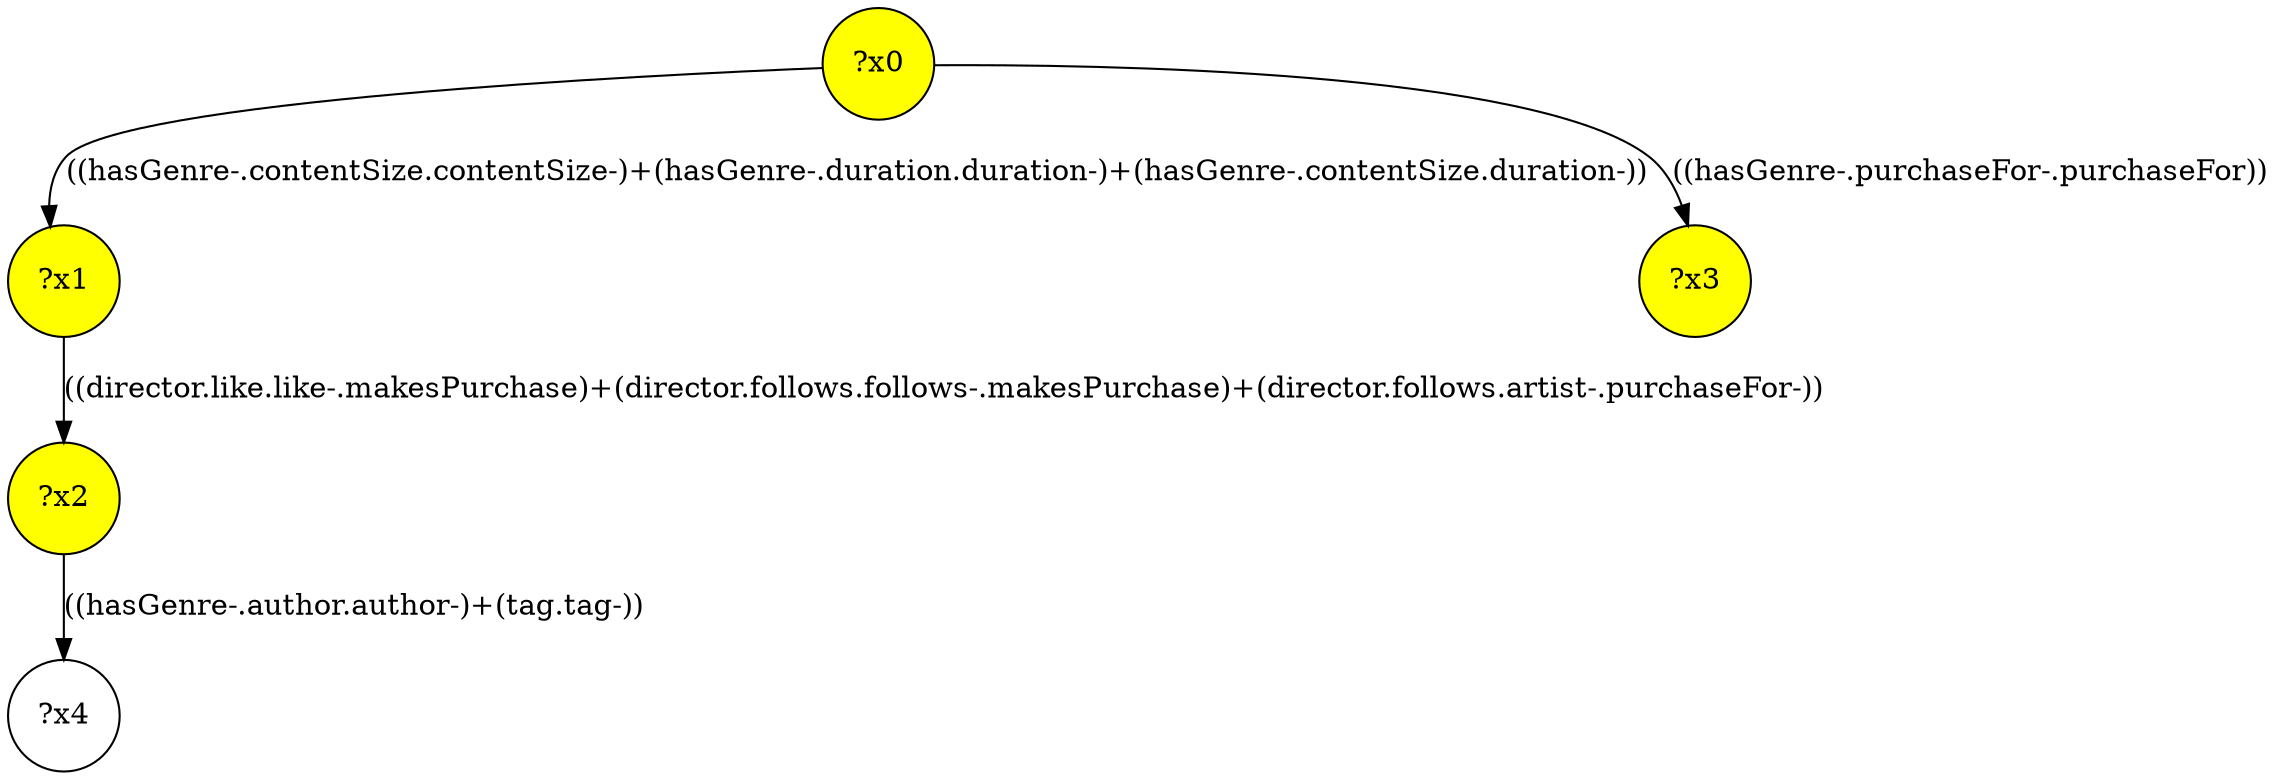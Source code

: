 digraph g {
	x1 [fillcolor="yellow", style="filled," shape=circle, label="?x1"];
	x2 [fillcolor="yellow", style="filled," shape=circle, label="?x2"];
	x0 [fillcolor="yellow", style="filled," shape=circle, label="?x0"];
	x3 [fillcolor="yellow", style="filled," shape=circle, label="?x3"];
	x0 -> x1 [label="((hasGenre-.contentSize.contentSize-)+(hasGenre-.duration.duration-)+(hasGenre-.contentSize.duration-))"];
	x1 -> x2 [label="((director.like.like-.makesPurchase)+(director.follows.follows-.makesPurchase)+(director.follows.artist-.purchaseFor-))"];
	x0 -> x3 [label="((hasGenre-.purchaseFor-.purchaseFor))"];
	x4 [shape=circle, label="?x4"];
	x2 -> x4 [label="((hasGenre-.author.author-)+(tag.tag-))"];
}
